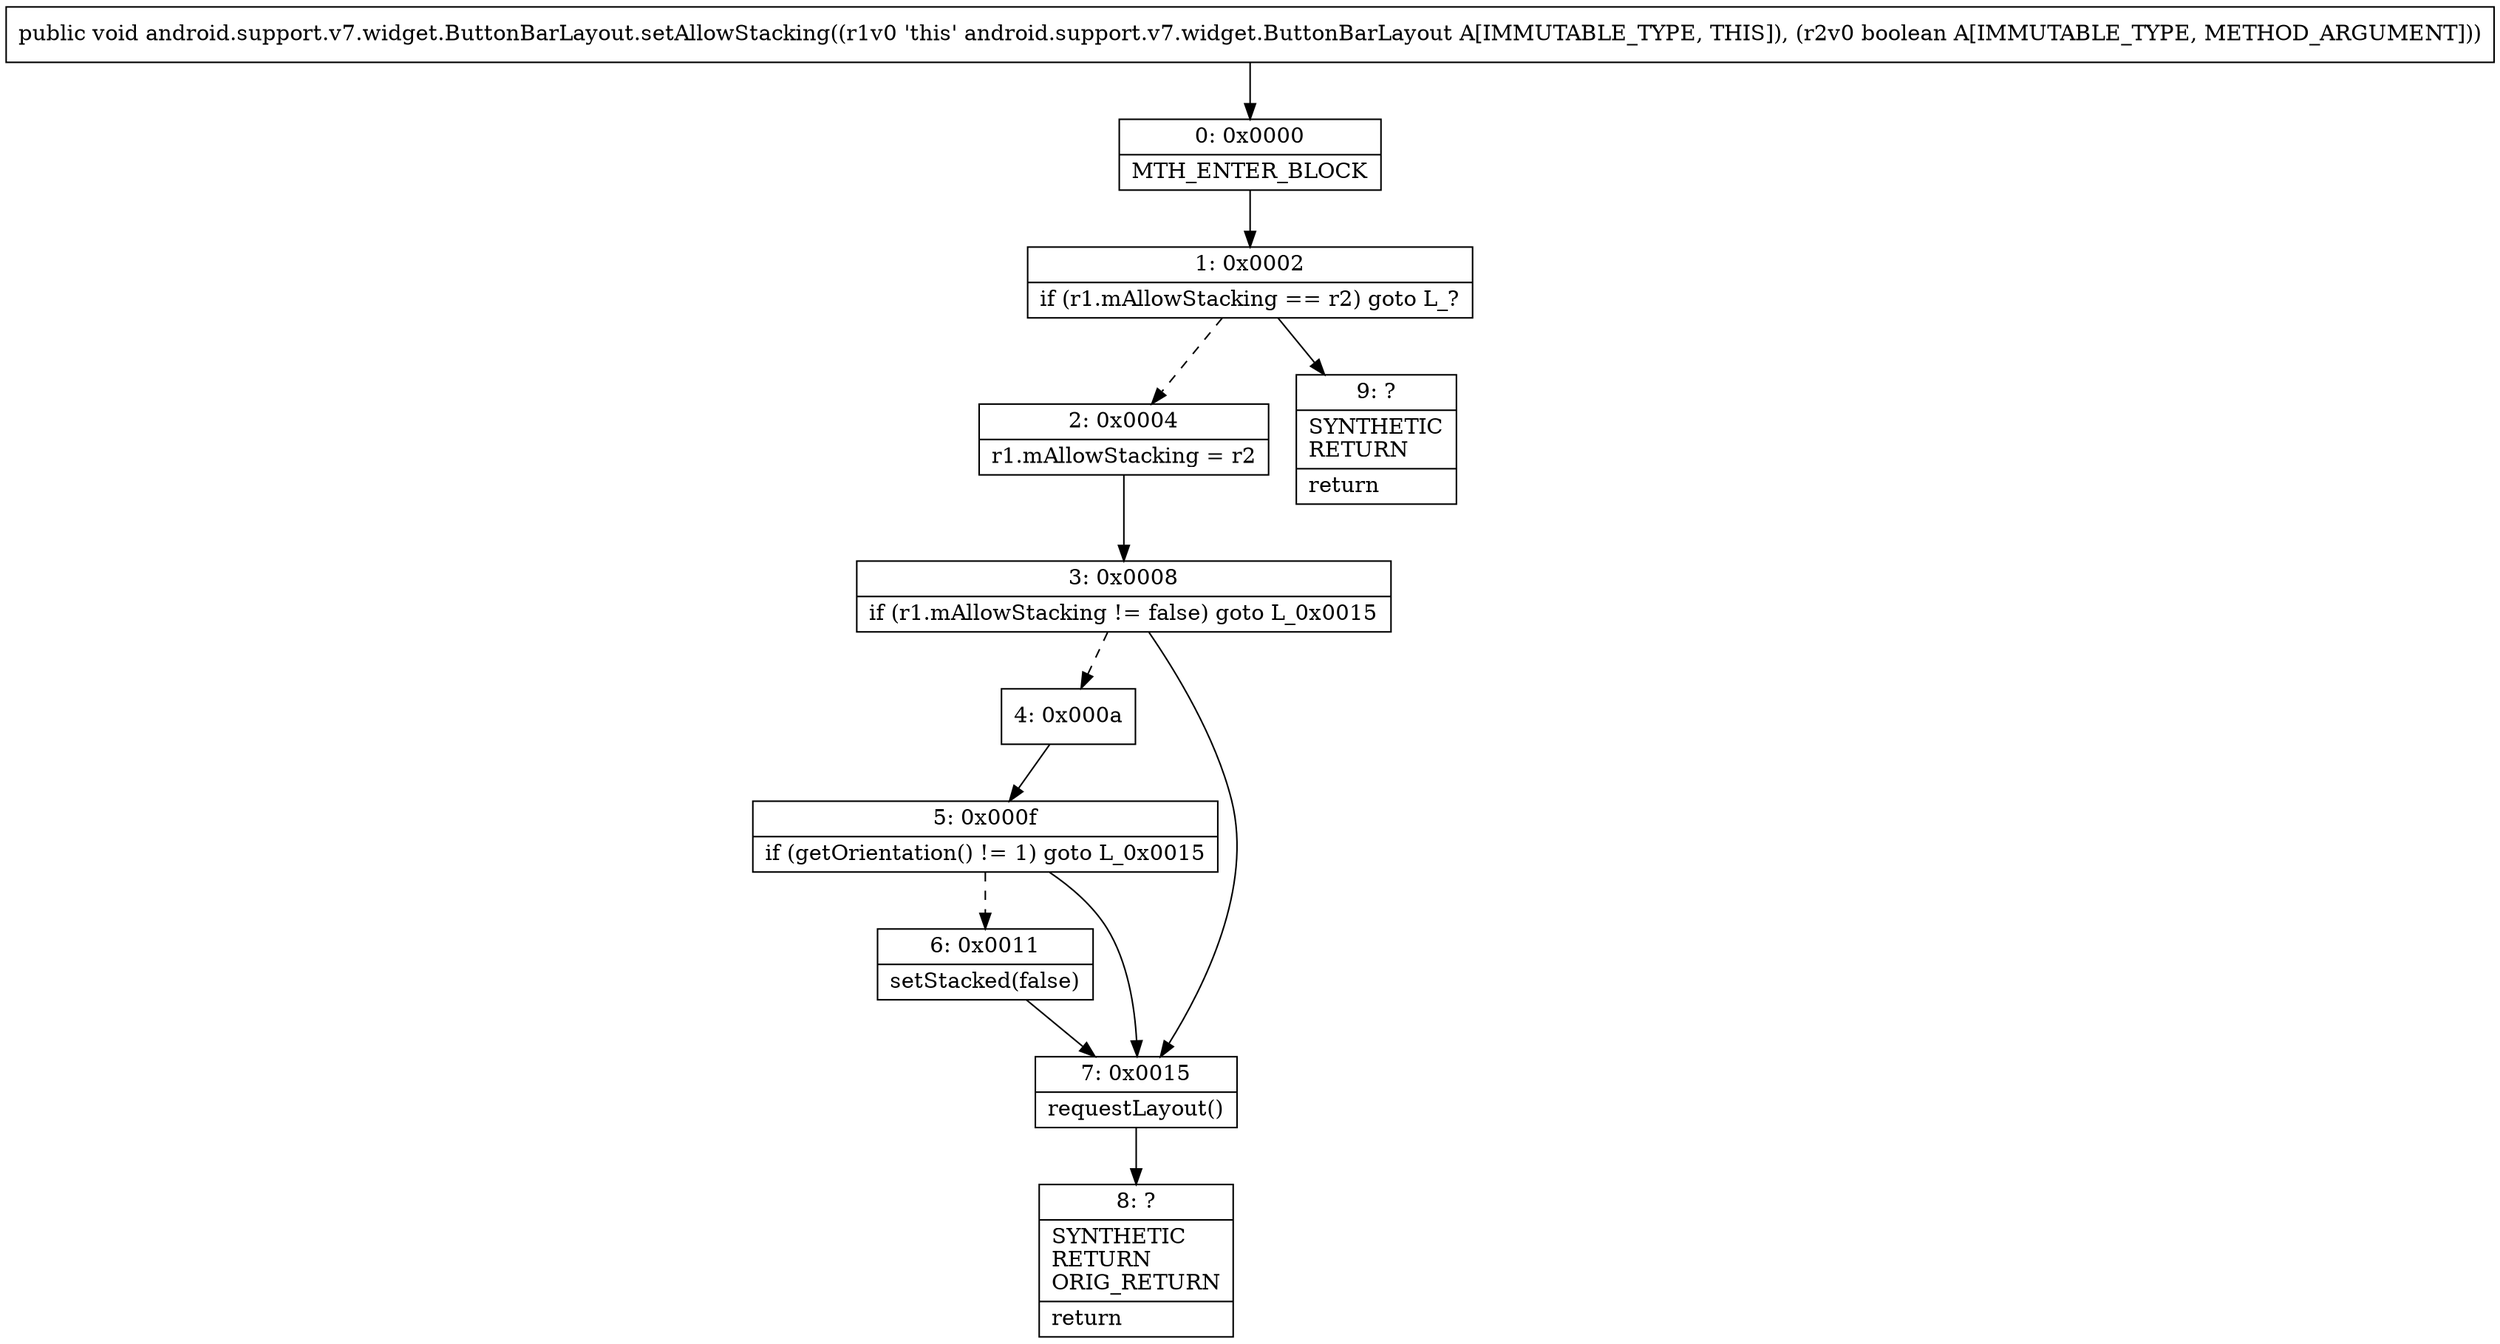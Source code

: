 digraph "CFG forandroid.support.v7.widget.ButtonBarLayout.setAllowStacking(Z)V" {
Node_0 [shape=record,label="{0\:\ 0x0000|MTH_ENTER_BLOCK\l}"];
Node_1 [shape=record,label="{1\:\ 0x0002|if (r1.mAllowStacking == r2) goto L_?\l}"];
Node_2 [shape=record,label="{2\:\ 0x0004|r1.mAllowStacking = r2\l}"];
Node_3 [shape=record,label="{3\:\ 0x0008|if (r1.mAllowStacking != false) goto L_0x0015\l}"];
Node_4 [shape=record,label="{4\:\ 0x000a}"];
Node_5 [shape=record,label="{5\:\ 0x000f|if (getOrientation() != 1) goto L_0x0015\l}"];
Node_6 [shape=record,label="{6\:\ 0x0011|setStacked(false)\l}"];
Node_7 [shape=record,label="{7\:\ 0x0015|requestLayout()\l}"];
Node_8 [shape=record,label="{8\:\ ?|SYNTHETIC\lRETURN\lORIG_RETURN\l|return\l}"];
Node_9 [shape=record,label="{9\:\ ?|SYNTHETIC\lRETURN\l|return\l}"];
MethodNode[shape=record,label="{public void android.support.v7.widget.ButtonBarLayout.setAllowStacking((r1v0 'this' android.support.v7.widget.ButtonBarLayout A[IMMUTABLE_TYPE, THIS]), (r2v0 boolean A[IMMUTABLE_TYPE, METHOD_ARGUMENT])) }"];
MethodNode -> Node_0;
Node_0 -> Node_1;
Node_1 -> Node_2[style=dashed];
Node_1 -> Node_9;
Node_2 -> Node_3;
Node_3 -> Node_4[style=dashed];
Node_3 -> Node_7;
Node_4 -> Node_5;
Node_5 -> Node_6[style=dashed];
Node_5 -> Node_7;
Node_6 -> Node_7;
Node_7 -> Node_8;
}

